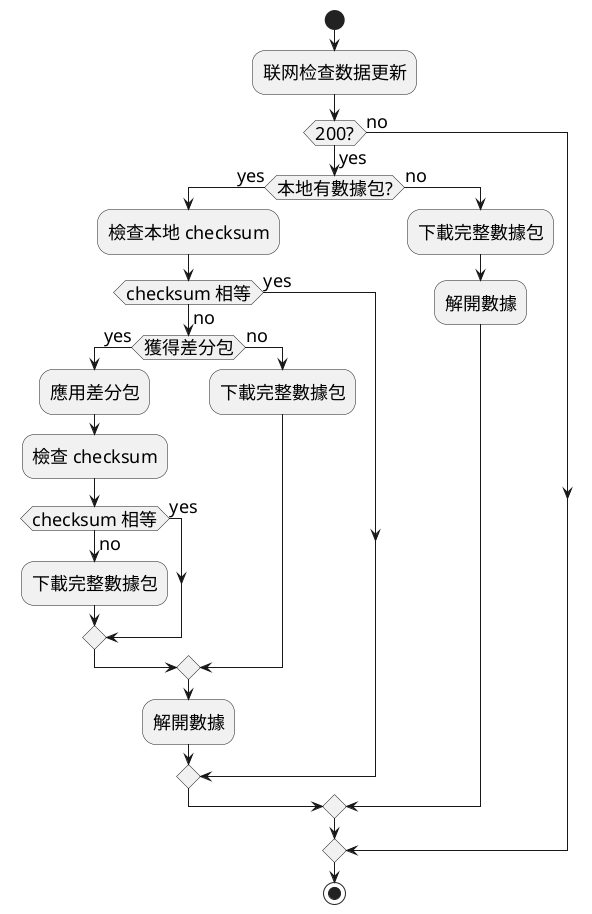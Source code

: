 @startuml
skinparam {
    defaultFontName FZYaSong-B-GBK
    defaultFontSize 18
}

start

:联网检查数据更新;

if (200?) then (yes)
  if (本地有數據包?) then (yes)
    :檢查本地 checksum;
    if (checksum 相等) then (yes)
    else (no)
      if (獲得差分包) then (yes)
        :應用差分包;
        :檢查 checksum;
        if (checksum 相等) then (yes)
        else (no)
          :下載完整數據包;
        endif
      else (no)
        :下載完整數據包;
      endif
      :解開數據;
    endif
  else (no)
    :下載完整數據包;
    :解開數據;
  endif
else (no)
endif
stop
@enduml